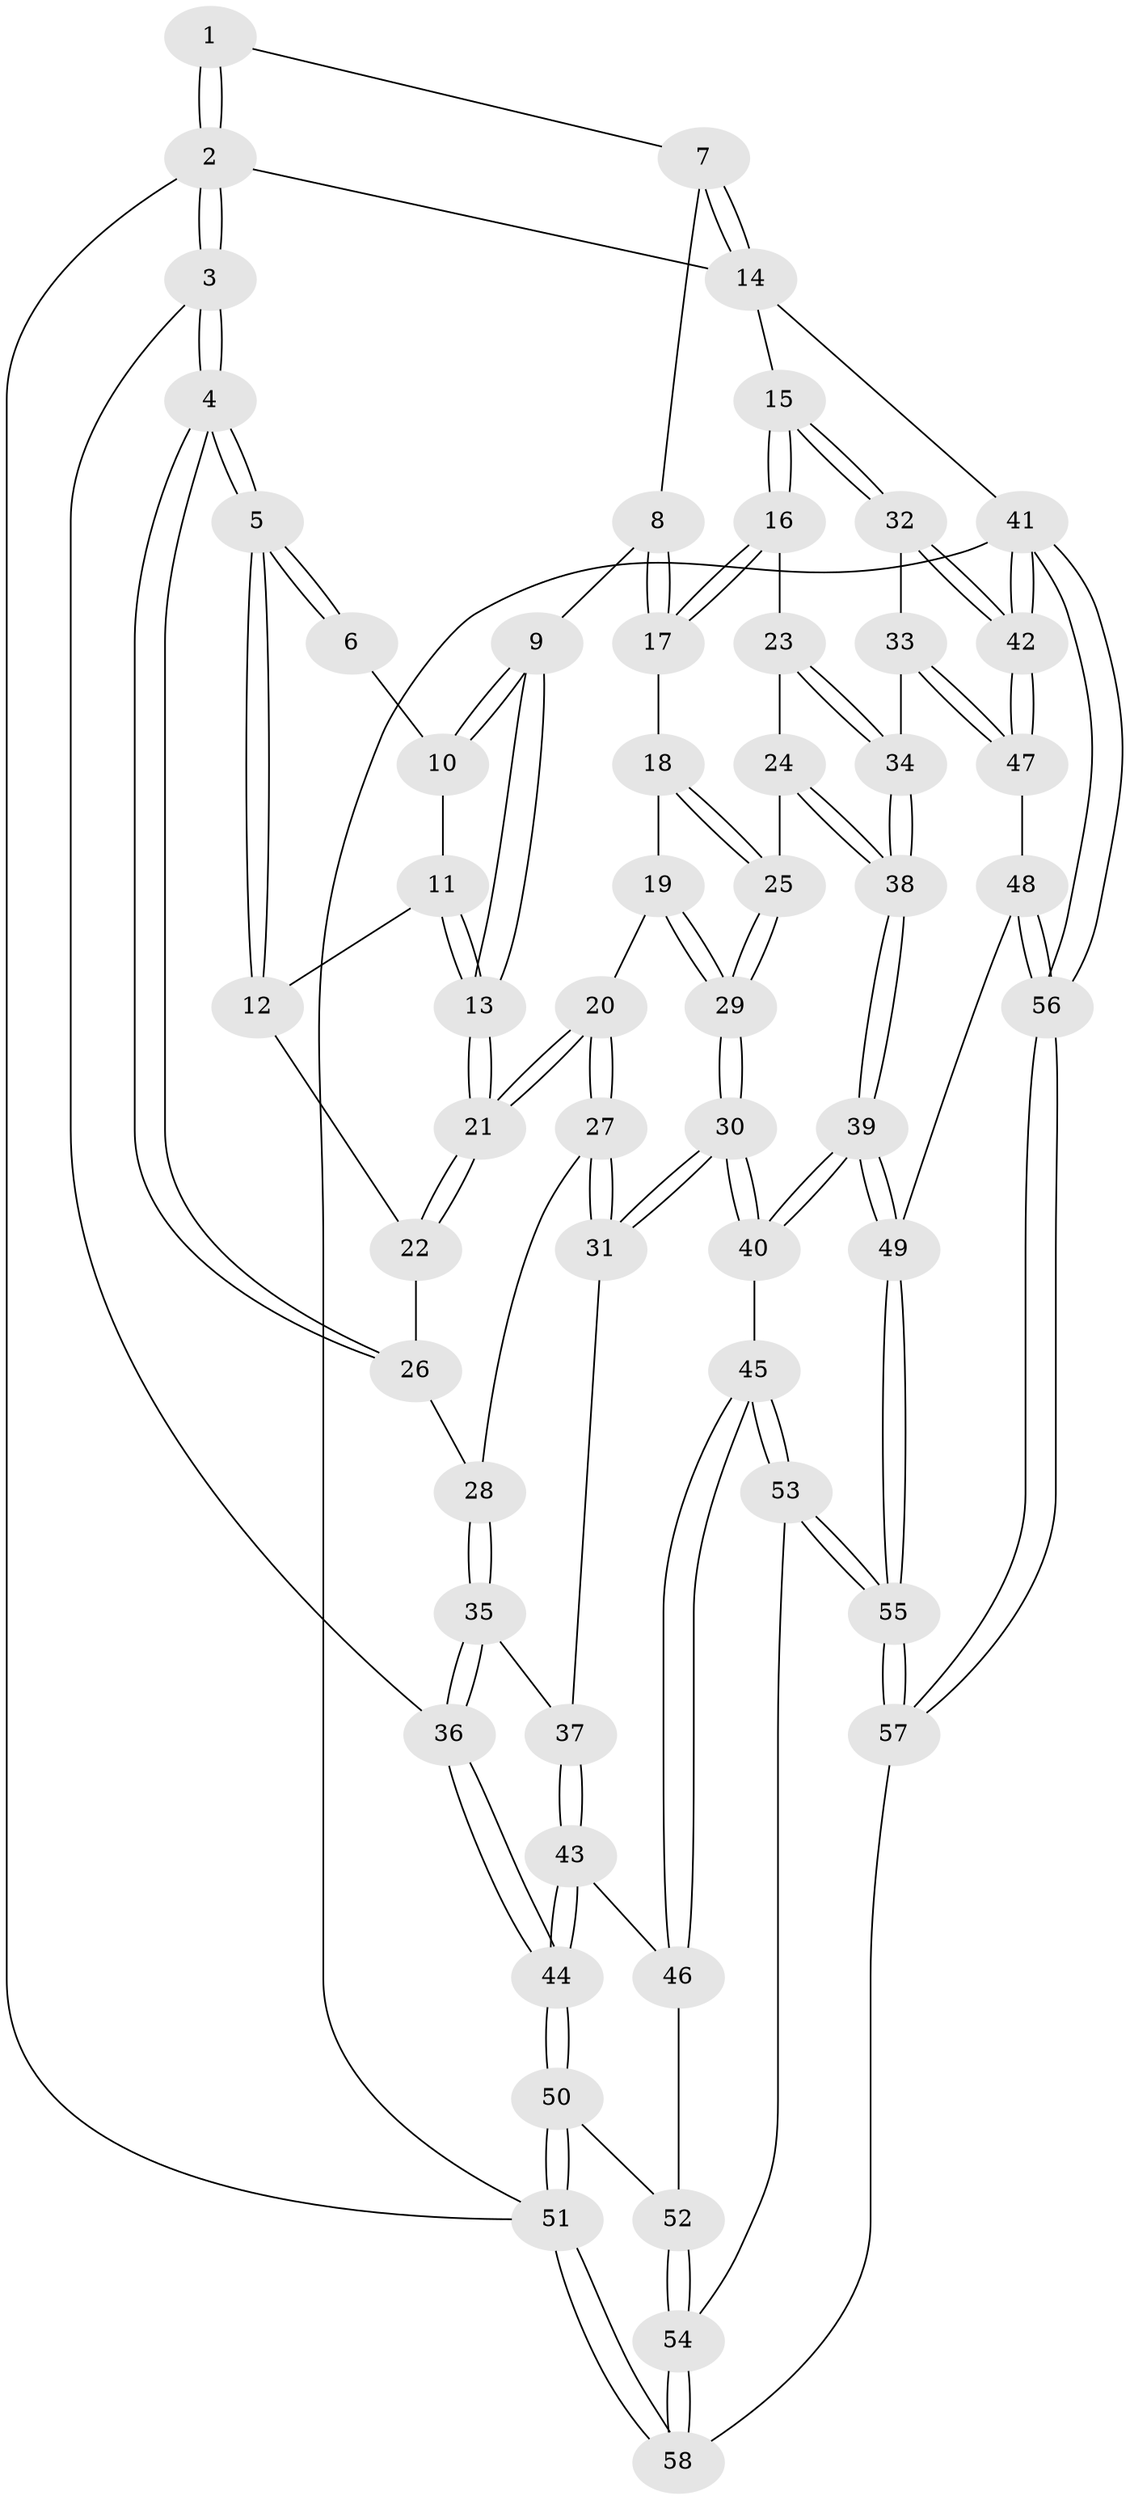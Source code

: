 // Generated by graph-tools (version 1.1) at 2025/03/03/09/25 03:03:29]
// undirected, 58 vertices, 142 edges
graph export_dot {
graph [start="1"]
  node [color=gray90,style=filled];
  1 [pos="+0.1684991750293175+0"];
  2 [pos="+0+0"];
  3 [pos="+0+0.26687338602858385"];
  4 [pos="+0+0.2591243944762819"];
  5 [pos="+0+0.2520221986877243"];
  6 [pos="+0.06248121568772385+0.03323978082095064"];
  7 [pos="+0.44283353427368544+0"];
  8 [pos="+0.439715194045942+0"];
  9 [pos="+0.3917015099989361+0"];
  10 [pos="+0.1252336971503629+0.09251708314829939"];
  11 [pos="+0.11600380750950319+0.12375203214608772"];
  12 [pos="+0.06517568959639655+0.17956801702078015"];
  13 [pos="+0.29090480708900374+0.19975124764183677"];
  14 [pos="+1+0"];
  15 [pos="+1+0.1870599907499153"];
  16 [pos="+0.7747117211782155+0.2852629000810069"];
  17 [pos="+0.5153172907848084+0.038239060807898746"];
  18 [pos="+0.5036831172517262+0.23522784467094154"];
  19 [pos="+0.3405068023611386+0.2984757657846108"];
  20 [pos="+0.3012493362912984+0.27855019335205267"];
  21 [pos="+0.28265698584706017+0.22753487125121372"];
  22 [pos="+0.23565986632632782+0.23558714649307547"];
  23 [pos="+0.740142986638837+0.32996644678102344"];
  24 [pos="+0.5791254153973998+0.40298529490068113"];
  25 [pos="+0.5346716891087011+0.4055520590886356"];
  26 [pos="+0.12216552603884336+0.30706382735658355"];
  27 [pos="+0.2937712709789175+0.297784924662522"];
  28 [pos="+0.16808224304337835+0.4339839540960177"];
  29 [pos="+0.5088963976589596+0.4185425868006229"];
  30 [pos="+0.40762127280376304+0.5808937724559358"];
  31 [pos="+0.3234312111833899+0.54363461055548"];
  32 [pos="+1+0.5283453525499436"];
  33 [pos="+0.8830155040150323+0.597308933607865"];
  34 [pos="+0.7879890754942583+0.5693557737409363"];
  35 [pos="+0.16020630342464262+0.45853540277384075"];
  36 [pos="+0+0.4031923005309476"];
  37 [pos="+0.20613323206090728+0.5336015601200428"];
  38 [pos="+0.6835604750624601+0.6331562403352293"];
  39 [pos="+0.593159445048328+0.7742002216079807"];
  40 [pos="+0.44128815223015383+0.6935419682578047"];
  41 [pos="+1+1"];
  42 [pos="+1+1"];
  43 [pos="+0.15395562606911808+0.6017590571025045"];
  44 [pos="+0+0.6085099197253608"];
  45 [pos="+0.3929293649557931+0.7274400912871465"];
  46 [pos="+0.16491747858124126+0.7020966084381931"];
  47 [pos="+0.8519248713036117+0.8000486093867819"];
  48 [pos="+0.6302902074237189+0.8177481542972656"];
  49 [pos="+0.6022106860083103+0.7912278865088485"];
  50 [pos="+0+0.6764779215120081"];
  51 [pos="+0+1"];
  52 [pos="+0.12843068373456282+0.7644160128790789"];
  53 [pos="+0.3072952815098374+0.8439103856396946"];
  54 [pos="+0.1784104286009217+0.9100842382366175"];
  55 [pos="+0.4158013528678319+0.9863166366911563"];
  56 [pos="+0.7441210294482302+1"];
  57 [pos="+0.371629194844461+1"];
  58 [pos="+0.03218414877278503+1"];
  1 -- 2;
  1 -- 2;
  1 -- 7;
  2 -- 3;
  2 -- 3;
  2 -- 14;
  2 -- 51;
  3 -- 4;
  3 -- 4;
  3 -- 36;
  4 -- 5;
  4 -- 5;
  4 -- 26;
  4 -- 26;
  5 -- 6;
  5 -- 6;
  5 -- 12;
  5 -- 12;
  6 -- 10;
  7 -- 8;
  7 -- 14;
  7 -- 14;
  8 -- 9;
  8 -- 17;
  8 -- 17;
  9 -- 10;
  9 -- 10;
  9 -- 13;
  9 -- 13;
  10 -- 11;
  11 -- 12;
  11 -- 13;
  11 -- 13;
  12 -- 22;
  13 -- 21;
  13 -- 21;
  14 -- 15;
  14 -- 41;
  15 -- 16;
  15 -- 16;
  15 -- 32;
  15 -- 32;
  16 -- 17;
  16 -- 17;
  16 -- 23;
  17 -- 18;
  18 -- 19;
  18 -- 25;
  18 -- 25;
  19 -- 20;
  19 -- 29;
  19 -- 29;
  20 -- 21;
  20 -- 21;
  20 -- 27;
  20 -- 27;
  21 -- 22;
  21 -- 22;
  22 -- 26;
  23 -- 24;
  23 -- 34;
  23 -- 34;
  24 -- 25;
  24 -- 38;
  24 -- 38;
  25 -- 29;
  25 -- 29;
  26 -- 28;
  27 -- 28;
  27 -- 31;
  27 -- 31;
  28 -- 35;
  28 -- 35;
  29 -- 30;
  29 -- 30;
  30 -- 31;
  30 -- 31;
  30 -- 40;
  30 -- 40;
  31 -- 37;
  32 -- 33;
  32 -- 42;
  32 -- 42;
  33 -- 34;
  33 -- 47;
  33 -- 47;
  34 -- 38;
  34 -- 38;
  35 -- 36;
  35 -- 36;
  35 -- 37;
  36 -- 44;
  36 -- 44;
  37 -- 43;
  37 -- 43;
  38 -- 39;
  38 -- 39;
  39 -- 40;
  39 -- 40;
  39 -- 49;
  39 -- 49;
  40 -- 45;
  41 -- 42;
  41 -- 42;
  41 -- 56;
  41 -- 56;
  41 -- 51;
  42 -- 47;
  42 -- 47;
  43 -- 44;
  43 -- 44;
  43 -- 46;
  44 -- 50;
  44 -- 50;
  45 -- 46;
  45 -- 46;
  45 -- 53;
  45 -- 53;
  46 -- 52;
  47 -- 48;
  48 -- 49;
  48 -- 56;
  48 -- 56;
  49 -- 55;
  49 -- 55;
  50 -- 51;
  50 -- 51;
  50 -- 52;
  51 -- 58;
  51 -- 58;
  52 -- 54;
  52 -- 54;
  53 -- 54;
  53 -- 55;
  53 -- 55;
  54 -- 58;
  54 -- 58;
  55 -- 57;
  55 -- 57;
  56 -- 57;
  56 -- 57;
  57 -- 58;
}

